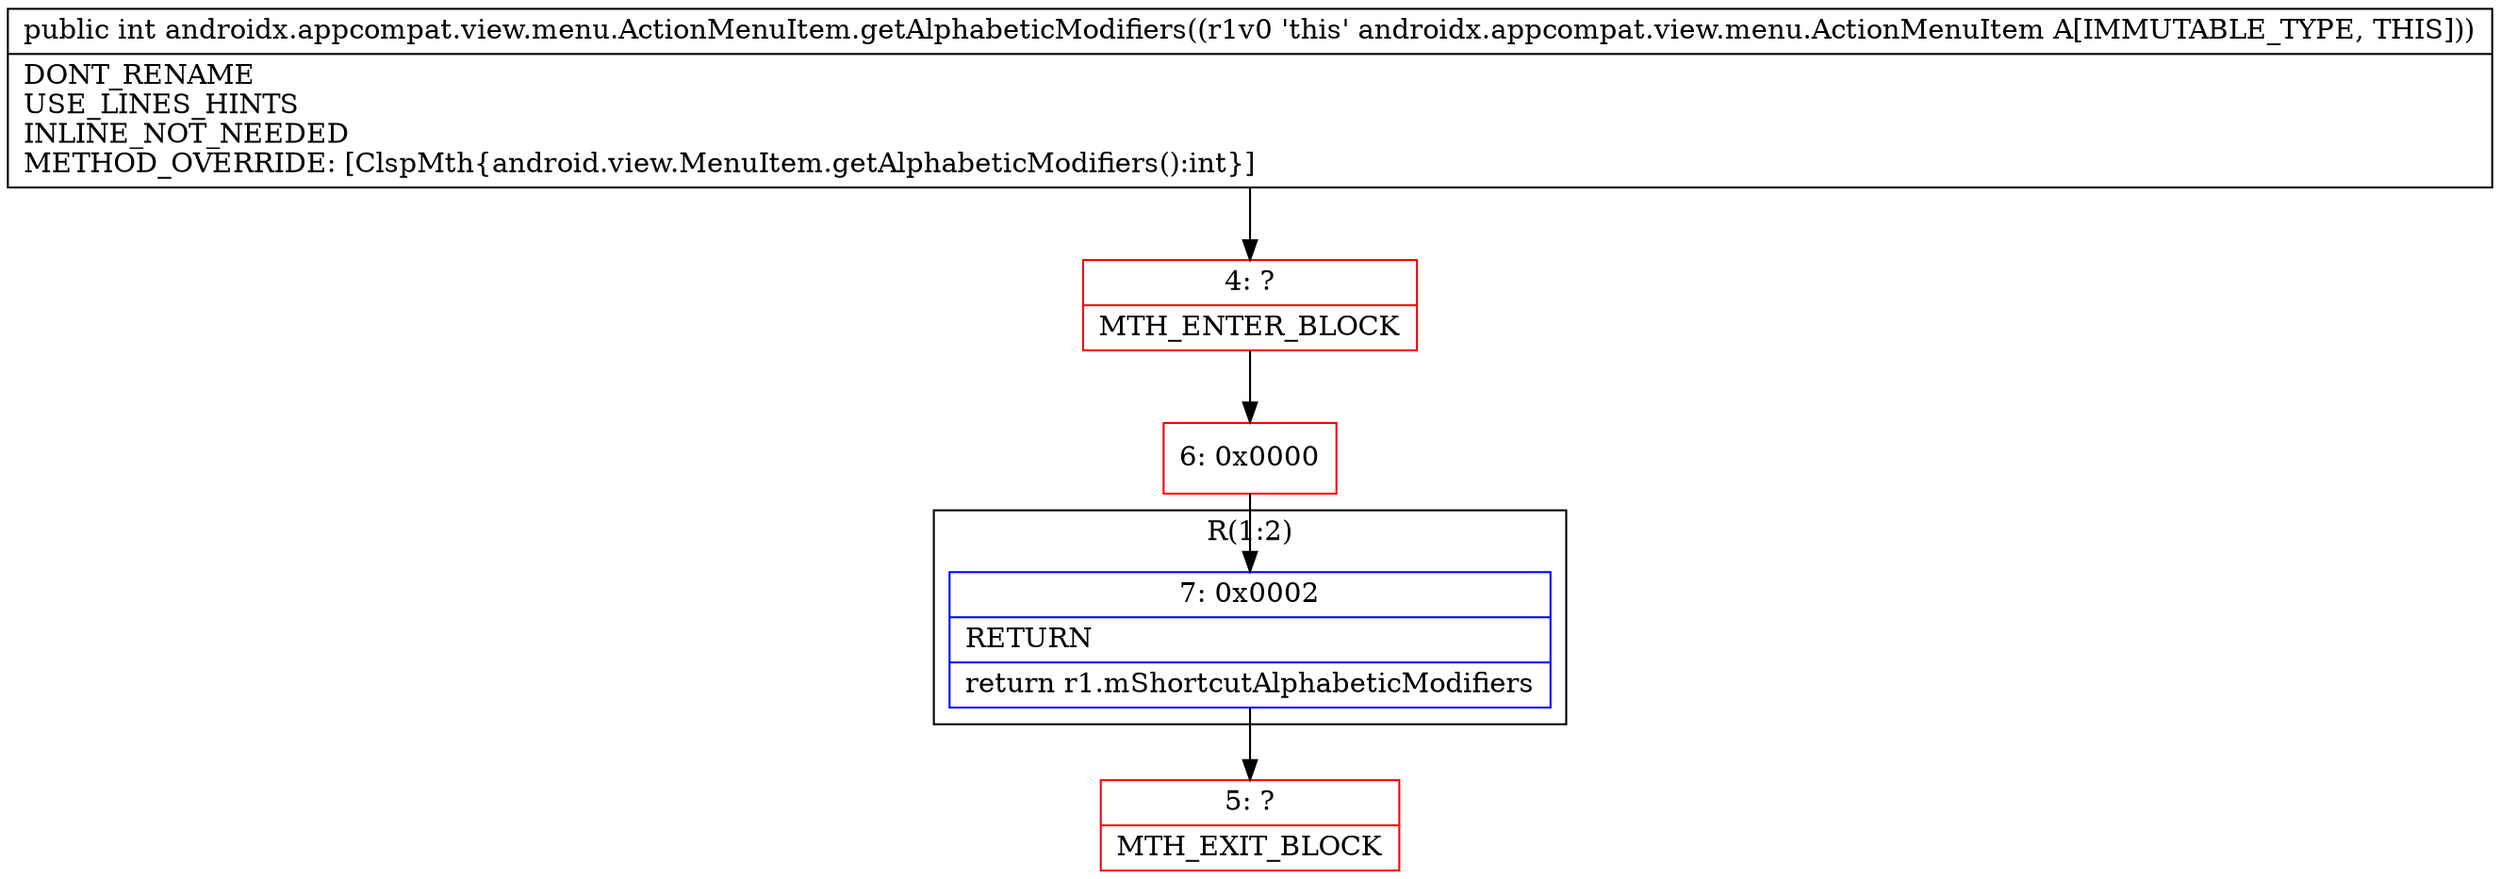 digraph "CFG forandroidx.appcompat.view.menu.ActionMenuItem.getAlphabeticModifiers()I" {
subgraph cluster_Region_808378184 {
label = "R(1:2)";
node [shape=record,color=blue];
Node_7 [shape=record,label="{7\:\ 0x0002|RETURN\l|return r1.mShortcutAlphabeticModifiers\l}"];
}
Node_4 [shape=record,color=red,label="{4\:\ ?|MTH_ENTER_BLOCK\l}"];
Node_6 [shape=record,color=red,label="{6\:\ 0x0000}"];
Node_5 [shape=record,color=red,label="{5\:\ ?|MTH_EXIT_BLOCK\l}"];
MethodNode[shape=record,label="{public int androidx.appcompat.view.menu.ActionMenuItem.getAlphabeticModifiers((r1v0 'this' androidx.appcompat.view.menu.ActionMenuItem A[IMMUTABLE_TYPE, THIS]))  | DONT_RENAME\lUSE_LINES_HINTS\lINLINE_NOT_NEEDED\lMETHOD_OVERRIDE: [ClspMth\{android.view.MenuItem.getAlphabeticModifiers():int\}]\l}"];
MethodNode -> Node_4;Node_7 -> Node_5;
Node_4 -> Node_6;
Node_6 -> Node_7;
}

